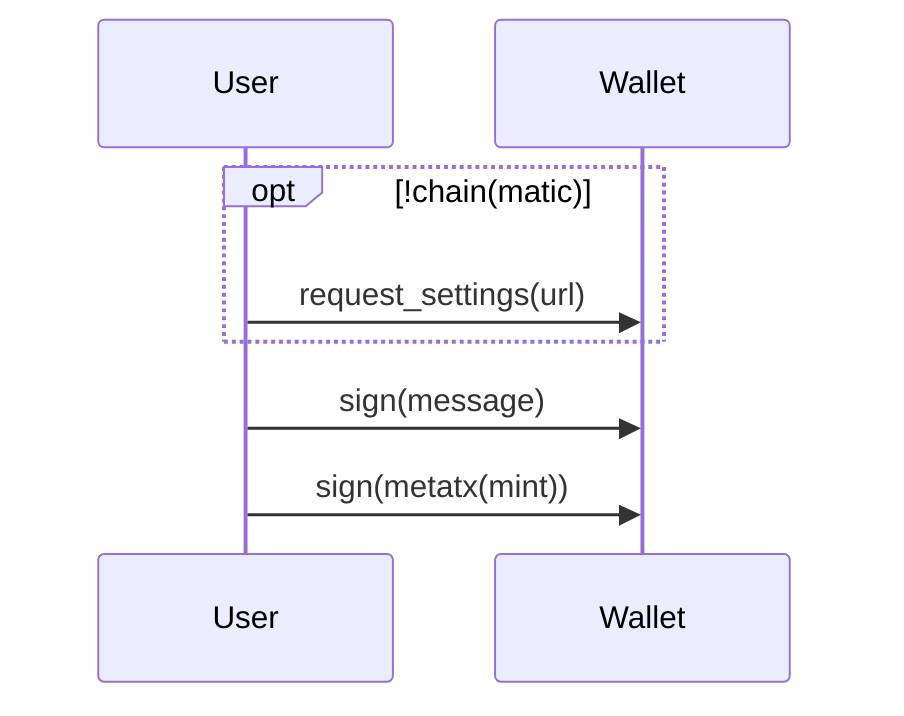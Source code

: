 sequenceDiagram
    participant User
    opt !chain(matic)
        User->>Wallet: request_settings(url)
    end
    User->>Wallet: sign(message)
    User->>Wallet: sign(metatx(mint))